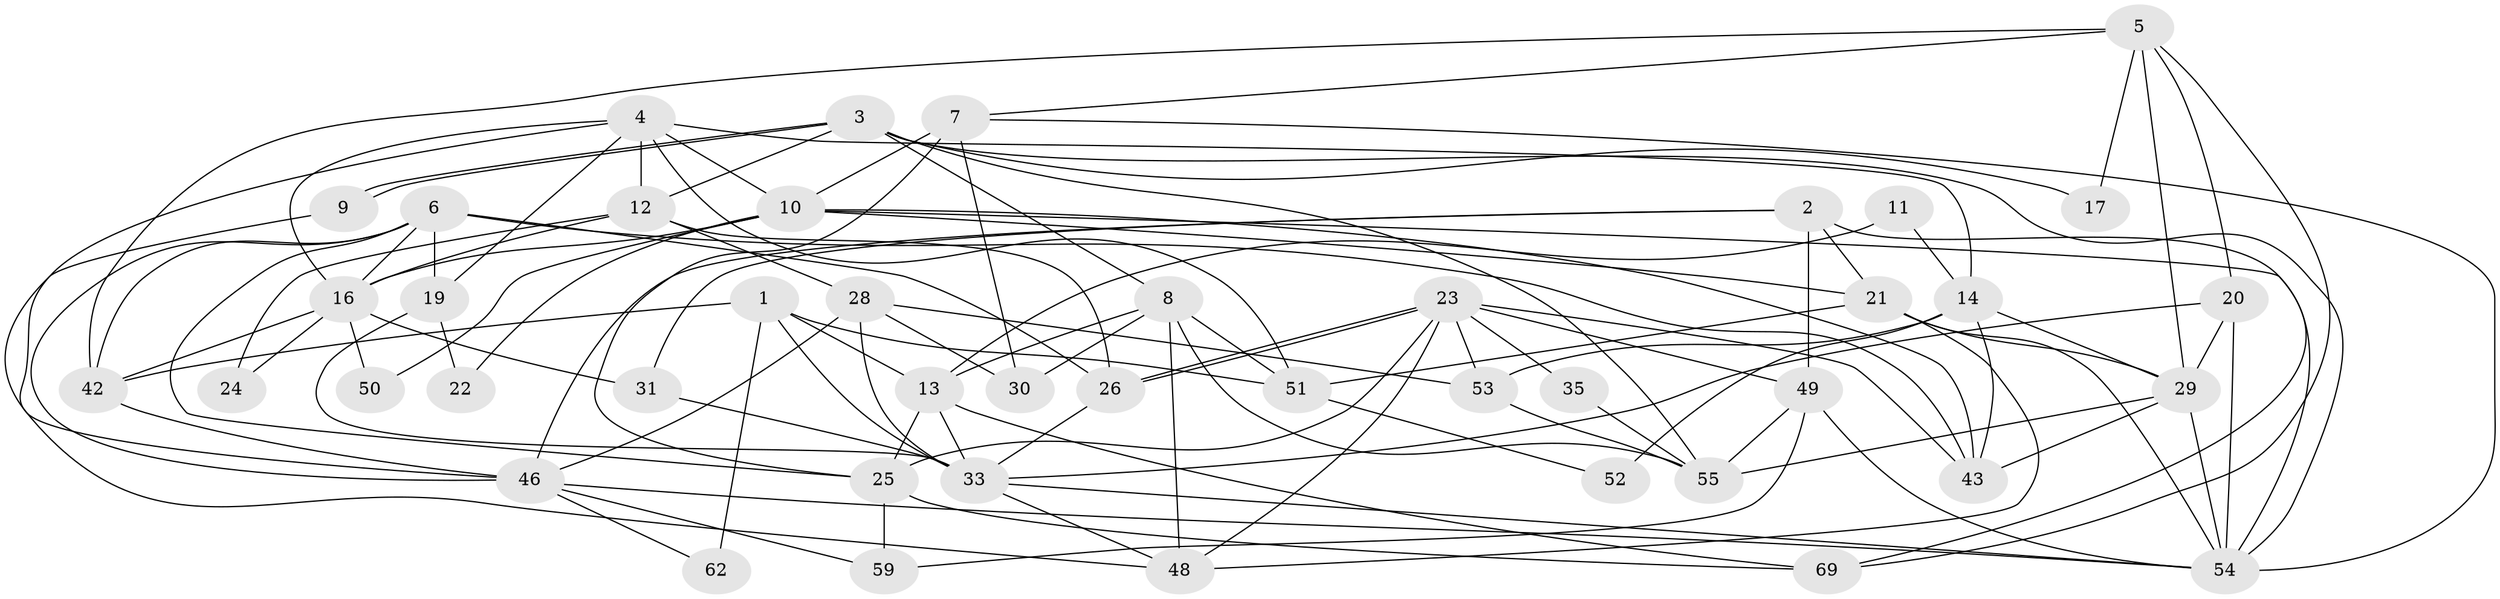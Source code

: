 // Generated by graph-tools (version 1.1) at 2025/23/03/03/25 07:23:58]
// undirected, 44 vertices, 110 edges
graph export_dot {
graph [start="1"]
  node [color=gray90,style=filled];
  1 [super="+67"];
  2 [super="+44"];
  3 [super="+15"];
  4 [super="+64"];
  5 [super="+45"];
  6 [super="+34"];
  7 [super="+73"];
  8 [super="+68"];
  9;
  10 [super="+38"];
  11;
  12 [super="+18"];
  13 [super="+32"];
  14 [super="+37"];
  16 [super="+41"];
  17;
  19;
  20 [super="+56"];
  21 [super="+27"];
  22;
  23 [super="+65"];
  24;
  25 [super="+36"];
  26 [super="+39"];
  28;
  29 [super="+40"];
  30;
  31;
  33 [super="+61"];
  35;
  42 [super="+47"];
  43 [super="+66"];
  46 [super="+60"];
  48 [super="+71"];
  49 [super="+70"];
  50;
  51 [super="+72"];
  52;
  53 [super="+58"];
  54 [super="+57"];
  55 [super="+63"];
  59;
  62;
  69;
  1 -- 62 [weight=2];
  1 -- 13;
  1 -- 42;
  1 -- 33;
  1 -- 51;
  2 -- 31;
  2 -- 69;
  2 -- 49;
  2 -- 21;
  2 -- 46;
  3 -- 9;
  3 -- 9;
  3 -- 12;
  3 -- 8;
  3 -- 55;
  3 -- 17;
  3 -- 54;
  4 -- 19;
  4 -- 12 [weight=2];
  4 -- 10;
  4 -- 51;
  4 -- 46;
  4 -- 16;
  4 -- 14;
  5 -- 69;
  5 -- 29;
  5 -- 17;
  5 -- 7;
  5 -- 20;
  5 -- 42;
  6 -- 25;
  6 -- 46 [weight=2];
  6 -- 16;
  6 -- 19;
  6 -- 42;
  6 -- 26;
  6 -- 43;
  7 -- 10 [weight=2];
  7 -- 30;
  7 -- 25;
  7 -- 54 [weight=2];
  8 -- 30;
  8 -- 48;
  8 -- 13;
  8 -- 55;
  8 -- 51;
  9 -- 48;
  10 -- 16;
  10 -- 50;
  10 -- 22;
  10 -- 21;
  10 -- 43;
  10 -- 54;
  11 -- 13;
  11 -- 14;
  12 -- 16 [weight=2];
  12 -- 24;
  12 -- 28;
  12 -- 26;
  13 -- 69;
  13 -- 25;
  13 -- 33;
  14 -- 53;
  14 -- 43;
  14 -- 29;
  14 -- 52;
  16 -- 24;
  16 -- 31;
  16 -- 42;
  16 -- 50;
  19 -- 22;
  19 -- 33;
  20 -- 54;
  20 -- 29;
  20 -- 33;
  21 -- 54;
  21 -- 29;
  21 -- 48;
  21 -- 51;
  23 -- 26;
  23 -- 26;
  23 -- 25;
  23 -- 53;
  23 -- 48;
  23 -- 35;
  23 -- 43;
  23 -- 49;
  25 -- 59;
  25 -- 69;
  26 -- 33;
  28 -- 30;
  28 -- 33;
  28 -- 46;
  28 -- 53;
  29 -- 54;
  29 -- 55;
  29 -- 43;
  31 -- 33;
  33 -- 54;
  33 -- 48;
  35 -- 55;
  42 -- 46;
  46 -- 59;
  46 -- 54;
  46 -- 62;
  49 -- 55;
  49 -- 59;
  49 -- 54;
  51 -- 52;
  53 -- 55;
}
